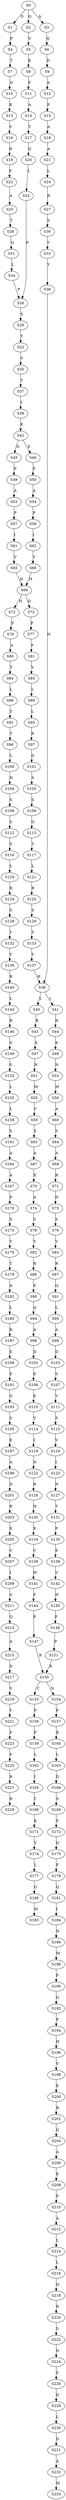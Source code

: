 strict digraph  {
	S0 -> S1 [ label = D ];
	S0 -> S2 [ label = Q ];
	S0 -> S3 [ label = A ];
	S1 -> S4 [ label = P ];
	S2 -> S5 [ label = V ];
	S3 -> S6 [ label = Q ];
	S4 -> S7 [ label = T ];
	S5 -> S8 [ label = K ];
	S6 -> S9 [ label = D ];
	S7 -> S10 [ label = D ];
	S8 -> S11 [ label = F ];
	S9 -> S12 [ label = A ];
	S10 -> S13 [ label = K ];
	S11 -> S14 [ label = A ];
	S12 -> S15 [ label = P ];
	S13 -> S16 [ label = V ];
	S14 -> S17 [ label = T ];
	S15 -> S18 [ label = A ];
	S16 -> S19 [ label = R ];
	S17 -> S20 [ label = G ];
	S18 -> S21 [ label = A ];
	S19 -> S22 [ label = F ];
	S20 -> S23 [ label = L ];
	S21 -> S24 [ label = L ];
	S22 -> S25 [ label = A ];
	S23 -> S26 [ label = P ];
	S24 -> S27 [ label = R ];
	S25 -> S28 [ label = T ];
	S26 -> S29 [ label = S ];
	S27 -> S30 [ label = S ];
	S28 -> S31 [ label = G ];
	S29 -> S32 [ label = Y ];
	S30 -> S33 [ label = Y ];
	S31 -> S34 [ label = L ];
	S32 -> S35 [ label = V ];
	S33 -> S36 [ label = Y ];
	S34 -> S26 [ label = P ];
	S35 -> S37 [ label = Y ];
	S36 -> S38 [ label = H ];
	S37 -> S39 [ label = I ];
	S38 -> S40 [ label = L ];
	S38 -> S41 [ label = I ];
	S39 -> S42 [ label = E ];
	S40 -> S43 [ label = R ];
	S41 -> S44 [ label = R ];
	S42 -> S45 [ label = D ];
	S42 -> S46 [ label = E ];
	S43 -> S47 [ label = S ];
	S44 -> S48 [ label = K ];
	S45 -> S49 [ label = P ];
	S46 -> S50 [ label = P ];
	S47 -> S51 [ label = N ];
	S48 -> S52 [ label = N ];
	S49 -> S53 [ label = A ];
	S50 -> S54 [ label = A ];
	S51 -> S55 [ label = M ];
	S52 -> S56 [ label = M ];
	S53 -> S57 [ label = P ];
	S54 -> S58 [ label = P ];
	S55 -> S59 [ label = V ];
	S56 -> S60 [ label = A ];
	S57 -> S61 [ label = I ];
	S58 -> S62 [ label = I ];
	S59 -> S63 [ label = S ];
	S60 -> S64 [ label = S ];
	S61 -> S65 [ label = V ];
	S62 -> S66 [ label = V ];
	S63 -> S67 [ label = A ];
	S64 -> S68 [ label = A ];
	S65 -> S69 [ label = H ];
	S66 -> S69 [ label = H ];
	S67 -> S70 [ label = E ];
	S68 -> S71 [ label = R ];
	S69 -> S72 [ label = H ];
	S69 -> S73 [ label = D ];
	S70 -> S74 [ label = A ];
	S71 -> S75 [ label = D ];
	S72 -> S76 [ label = P ];
	S73 -> S77 [ label = P ];
	S74 -> S78 [ label = S ];
	S75 -> S79 [ label = S ];
	S76 -> S80 [ label = A ];
	S77 -> S81 [ label = P ];
	S78 -> S82 [ label = V ];
	S79 -> S83 [ label = V ];
	S80 -> S84 [ label = V ];
	S81 -> S85 [ label = V ];
	S82 -> S86 [ label = R ];
	S83 -> S87 [ label = R ];
	S84 -> S88 [ label = L ];
	S85 -> S89 [ label = L ];
	S86 -> S90 [ label = E ];
	S87 -> S91 [ label = Q ];
	S88 -> S92 [ label = T ];
	S89 -> S93 [ label = L ];
	S90 -> S94 [ label = Q ];
	S91 -> S95 [ label = L ];
	S92 -> S96 [ label = T ];
	S93 -> S97 [ label = R ];
	S94 -> S98 [ label = A ];
	S95 -> S99 [ label = A ];
	S96 -> S100 [ label = L ];
	S97 -> S101 [ label = D ];
	S98 -> S102 [ label = D ];
	S99 -> S103 [ label = D ];
	S100 -> S104 [ label = N ];
	S101 -> S105 [ label = S ];
	S102 -> S106 [ label = E ];
	S103 -> S107 [ label = S ];
	S104 -> S108 [ label = S ];
	S105 -> S109 [ label = S ];
	S106 -> S110 [ label = E ];
	S107 -> S111 [ label = V ];
	S108 -> S112 [ label = S ];
	S109 -> S113 [ label = G ];
	S110 -> S114 [ label = V ];
	S111 -> S115 [ label = S ];
	S112 -> S116 [ label = S ];
	S113 -> S117 [ label = T ];
	S114 -> S118 [ label = I ];
	S115 -> S119 [ label = V ];
	S116 -> S120 [ label = L ];
	S117 -> S121 [ label = L ];
	S118 -> S122 [ label = N ];
	S119 -> S123 [ label = I ];
	S120 -> S124 [ label = R ];
	S121 -> S125 [ label = R ];
	S122 -> S126 [ label = R ];
	S123 -> S127 [ label = N ];
	S124 -> S128 [ label = S ];
	S125 -> S129 [ label = S ];
	S126 -> S130 [ label = H ];
	S127 -> S131 [ label = T ];
	S128 -> S132 [ label = Y ];
	S129 -> S133 [ label = Y ];
	S130 -> S134 [ label = E ];
	S131 -> S135 [ label = P ];
	S132 -> S136 [ label = Y ];
	S133 -> S137 [ label = Y ];
	S134 -> S138 [ label = V ];
	S135 -> S139 [ label = E ];
	S136 -> S140 [ label = R ];
	S137 -> S38 [ label = H ];
	S138 -> S141 [ label = H ];
	S139 -> S142 [ label = V ];
	S140 -> S143 [ label = L ];
	S141 -> S144 [ label = F ];
	S142 -> S145 [ label = H ];
	S143 -> S146 [ label = R ];
	S144 -> S147 [ label = P ];
	S145 -> S148 [ label = F ];
	S146 -> S149 [ label = S ];
	S147 -> S150 [ label = R ];
	S148 -> S151 [ label = P ];
	S149 -> S152 [ label = S ];
	S150 -> S153 [ label = C ];
	S150 -> S154 [ label = N ];
	S151 -> S150 [ label = R ];
	S152 -> S155 [ label = L ];
	S153 -> S156 [ label = F ];
	S154 -> S157 [ label = P ];
	S155 -> S158 [ label = L ];
	S156 -> S159 [ label = F ];
	S157 -> S160 [ label = R ];
	S158 -> S161 [ label = S ];
	S159 -> S162 [ label = L ];
	S160 -> S163 [ label = L ];
	S161 -> S164 [ label = A ];
	S162 -> S165 [ label = I ];
	S163 -> S166 [ label = D ];
	S164 -> S167 [ label = A ];
	S165 -> S168 [ label = I ];
	S166 -> S169 [ label = S ];
	S167 -> S170 [ label = P ];
	S168 -> S171 [ label = K ];
	S169 -> S172 [ label = S ];
	S170 -> S173 [ label = S ];
	S171 -> S174 [ label = V ];
	S172 -> S175 [ label = D ];
	S173 -> S176 [ label = V ];
	S174 -> S177 [ label = L ];
	S175 -> S178 [ label = F ];
	S176 -> S179 [ label = T ];
	S177 -> S180 [ label = G ];
	S178 -> S181 [ label = Q ];
	S179 -> S182 [ label = A ];
	S180 -> S183 [ label = M ];
	S181 -> S184 [ label = I ];
	S182 -> S185 [ label = L ];
	S184 -> S186 [ label = N ];
	S185 -> S187 [ label = R ];
	S186 -> S188 [ label = M ];
	S187 -> S189 [ label = E ];
	S188 -> S190 [ label = P ];
	S189 -> S191 [ label = E ];
	S190 -> S192 [ label = G ];
	S191 -> S193 [ label = G ];
	S192 -> S194 [ label = P ];
	S193 -> S195 [ label = S ];
	S194 -> S196 [ label = H ];
	S195 -> S197 [ label = E ];
	S196 -> S198 [ label = V ];
	S197 -> S199 [ label = A ];
	S198 -> S200 [ label = E ];
	S199 -> S201 [ label = D ];
	S200 -> S202 [ label = R ];
	S201 -> S203 [ label = R ];
	S202 -> S204 [ label = G ];
	S203 -> S205 [ label = E ];
	S204 -> S206 [ label = A ];
	S205 -> S207 [ label = V ];
	S206 -> S208 [ label = E ];
	S207 -> S209 [ label = I ];
	S208 -> S210 [ label = P ];
	S209 -> S211 [ label = S ];
	S210 -> S212 [ label = A ];
	S211 -> S213 [ label = Q ];
	S212 -> S214 [ label = L ];
	S213 -> S215 [ label = A ];
	S214 -> S216 [ label = L ];
	S215 -> S217 [ label = D ];
	S216 -> S218 [ label = Q ];
	S217 -> S219 [ label = V ];
	S218 -> S220 [ label = R ];
	S219 -> S221 [ label = Y ];
	S220 -> S222 [ label = S ];
	S221 -> S223 [ label = F ];
	S222 -> S224 [ label = D ];
	S223 -> S225 [ label = P ];
	S224 -> S226 [ label = S ];
	S225 -> S227 [ label = R ];
	S226 -> S228 [ label = D ];
	S227 -> S229 [ label = R ];
	S228 -> S230 [ label = L ];
	S230 -> S231 [ label = D ];
	S231 -> S232 [ label = A ];
	S232 -> S233 [ label = M ];
}
